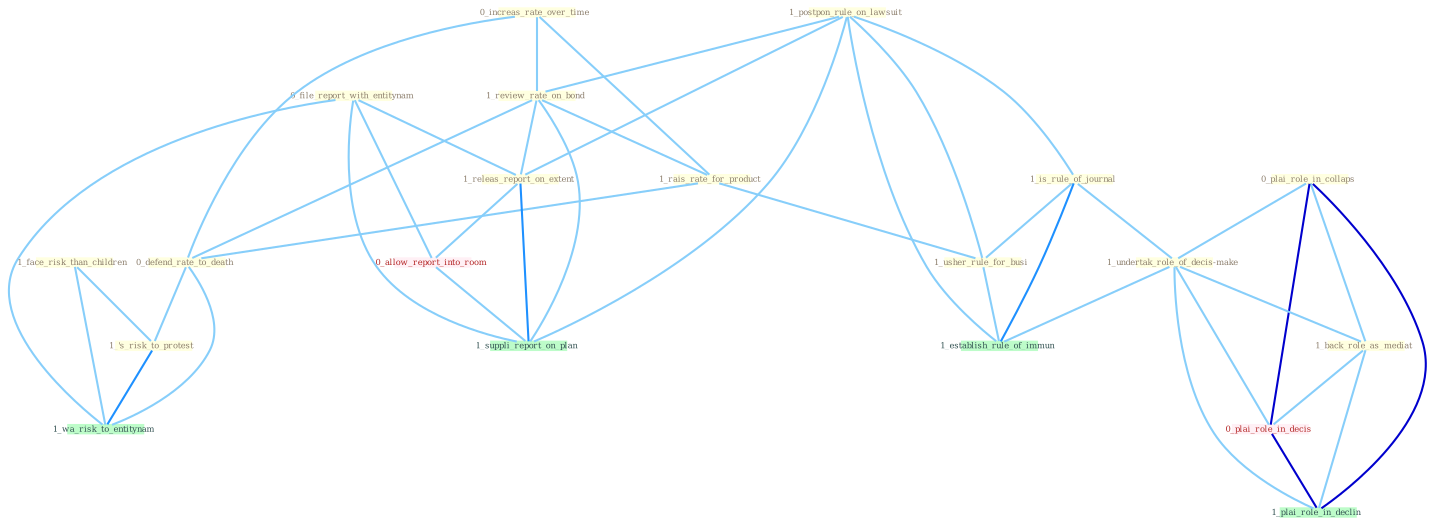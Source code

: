 Graph G{ 
    node
    [shape=polygon,style=filled,width=.5,height=.06,color="#BDFCC9",fixedsize=true,fontsize=4,
    fontcolor="#2f4f4f"];
    {node
    [color="#ffffe0", fontcolor="#8b7d6b"] "1_postpon_rule_on_lawsuit " "0_file_report_with_entitynam " "0_plai_role_in_collaps " "0_increas_rate_over_time " "1_review_rate_on_bond " "1_is_rule_of_journal " "1_undertak_role_of_decis-make " "1_back_role_as_mediat " "1_face_risk_than_children " "1_rais_rate_for_product " "1_releas_report_on_extent " "0_defend_rate_to_death " "1_'s_risk_to_protest " "1_usher_rule_for_busi "}
{node [color="#fff0f5", fontcolor="#b22222"] "0_plai_role_in_decis " "0_allow_report_into_room "}
edge [color="#B0E2FF"];

	"1_postpon_rule_on_lawsuit " -- "1_review_rate_on_bond " [w="1", color="#87cefa" ];
	"1_postpon_rule_on_lawsuit " -- "1_is_rule_of_journal " [w="1", color="#87cefa" ];
	"1_postpon_rule_on_lawsuit " -- "1_releas_report_on_extent " [w="1", color="#87cefa" ];
	"1_postpon_rule_on_lawsuit " -- "1_usher_rule_for_busi " [w="1", color="#87cefa" ];
	"1_postpon_rule_on_lawsuit " -- "1_establish_rule_of_immun " [w="1", color="#87cefa" ];
	"1_postpon_rule_on_lawsuit " -- "1_suppli_report_on_plan " [w="1", color="#87cefa" ];
	"0_file_report_with_entitynam " -- "1_releas_report_on_extent " [w="1", color="#87cefa" ];
	"0_file_report_with_entitynam " -- "1_wa_risk_to_entitynam " [w="1", color="#87cefa" ];
	"0_file_report_with_entitynam " -- "0_allow_report_into_room " [w="1", color="#87cefa" ];
	"0_file_report_with_entitynam " -- "1_suppli_report_on_plan " [w="1", color="#87cefa" ];
	"0_plai_role_in_collaps " -- "1_undertak_role_of_decis-make " [w="1", color="#87cefa" ];
	"0_plai_role_in_collaps " -- "1_back_role_as_mediat " [w="1", color="#87cefa" ];
	"0_plai_role_in_collaps " -- "0_plai_role_in_decis " [w="3", color="#0000cd" , len=0.6];
	"0_plai_role_in_collaps " -- "1_plai_role_in_declin " [w="3", color="#0000cd" , len=0.6];
	"0_increas_rate_over_time " -- "1_review_rate_on_bond " [w="1", color="#87cefa" ];
	"0_increas_rate_over_time " -- "1_rais_rate_for_product " [w="1", color="#87cefa" ];
	"0_increas_rate_over_time " -- "0_defend_rate_to_death " [w="1", color="#87cefa" ];
	"1_review_rate_on_bond " -- "1_rais_rate_for_product " [w="1", color="#87cefa" ];
	"1_review_rate_on_bond " -- "1_releas_report_on_extent " [w="1", color="#87cefa" ];
	"1_review_rate_on_bond " -- "0_defend_rate_to_death " [w="1", color="#87cefa" ];
	"1_review_rate_on_bond " -- "1_suppli_report_on_plan " [w="1", color="#87cefa" ];
	"1_is_rule_of_journal " -- "1_undertak_role_of_decis-make " [w="1", color="#87cefa" ];
	"1_is_rule_of_journal " -- "1_usher_rule_for_busi " [w="1", color="#87cefa" ];
	"1_is_rule_of_journal " -- "1_establish_rule_of_immun " [w="2", color="#1e90ff" , len=0.8];
	"1_undertak_role_of_decis-make " -- "1_back_role_as_mediat " [w="1", color="#87cefa" ];
	"1_undertak_role_of_decis-make " -- "0_plai_role_in_decis " [w="1", color="#87cefa" ];
	"1_undertak_role_of_decis-make " -- "1_establish_rule_of_immun " [w="1", color="#87cefa" ];
	"1_undertak_role_of_decis-make " -- "1_plai_role_in_declin " [w="1", color="#87cefa" ];
	"1_back_role_as_mediat " -- "0_plai_role_in_decis " [w="1", color="#87cefa" ];
	"1_back_role_as_mediat " -- "1_plai_role_in_declin " [w="1", color="#87cefa" ];
	"1_face_risk_than_children " -- "1_'s_risk_to_protest " [w="1", color="#87cefa" ];
	"1_face_risk_than_children " -- "1_wa_risk_to_entitynam " [w="1", color="#87cefa" ];
	"1_rais_rate_for_product " -- "0_defend_rate_to_death " [w="1", color="#87cefa" ];
	"1_rais_rate_for_product " -- "1_usher_rule_for_busi " [w="1", color="#87cefa" ];
	"1_releas_report_on_extent " -- "0_allow_report_into_room " [w="1", color="#87cefa" ];
	"1_releas_report_on_extent " -- "1_suppli_report_on_plan " [w="2", color="#1e90ff" , len=0.8];
	"0_defend_rate_to_death " -- "1_'s_risk_to_protest " [w="1", color="#87cefa" ];
	"0_defend_rate_to_death " -- "1_wa_risk_to_entitynam " [w="1", color="#87cefa" ];
	"1_'s_risk_to_protest " -- "1_wa_risk_to_entitynam " [w="2", color="#1e90ff" , len=0.8];
	"1_usher_rule_for_busi " -- "1_establish_rule_of_immun " [w="1", color="#87cefa" ];
	"0_plai_role_in_decis " -- "1_plai_role_in_declin " [w="3", color="#0000cd" , len=0.6];
	"0_allow_report_into_room " -- "1_suppli_report_on_plan " [w="1", color="#87cefa" ];
}